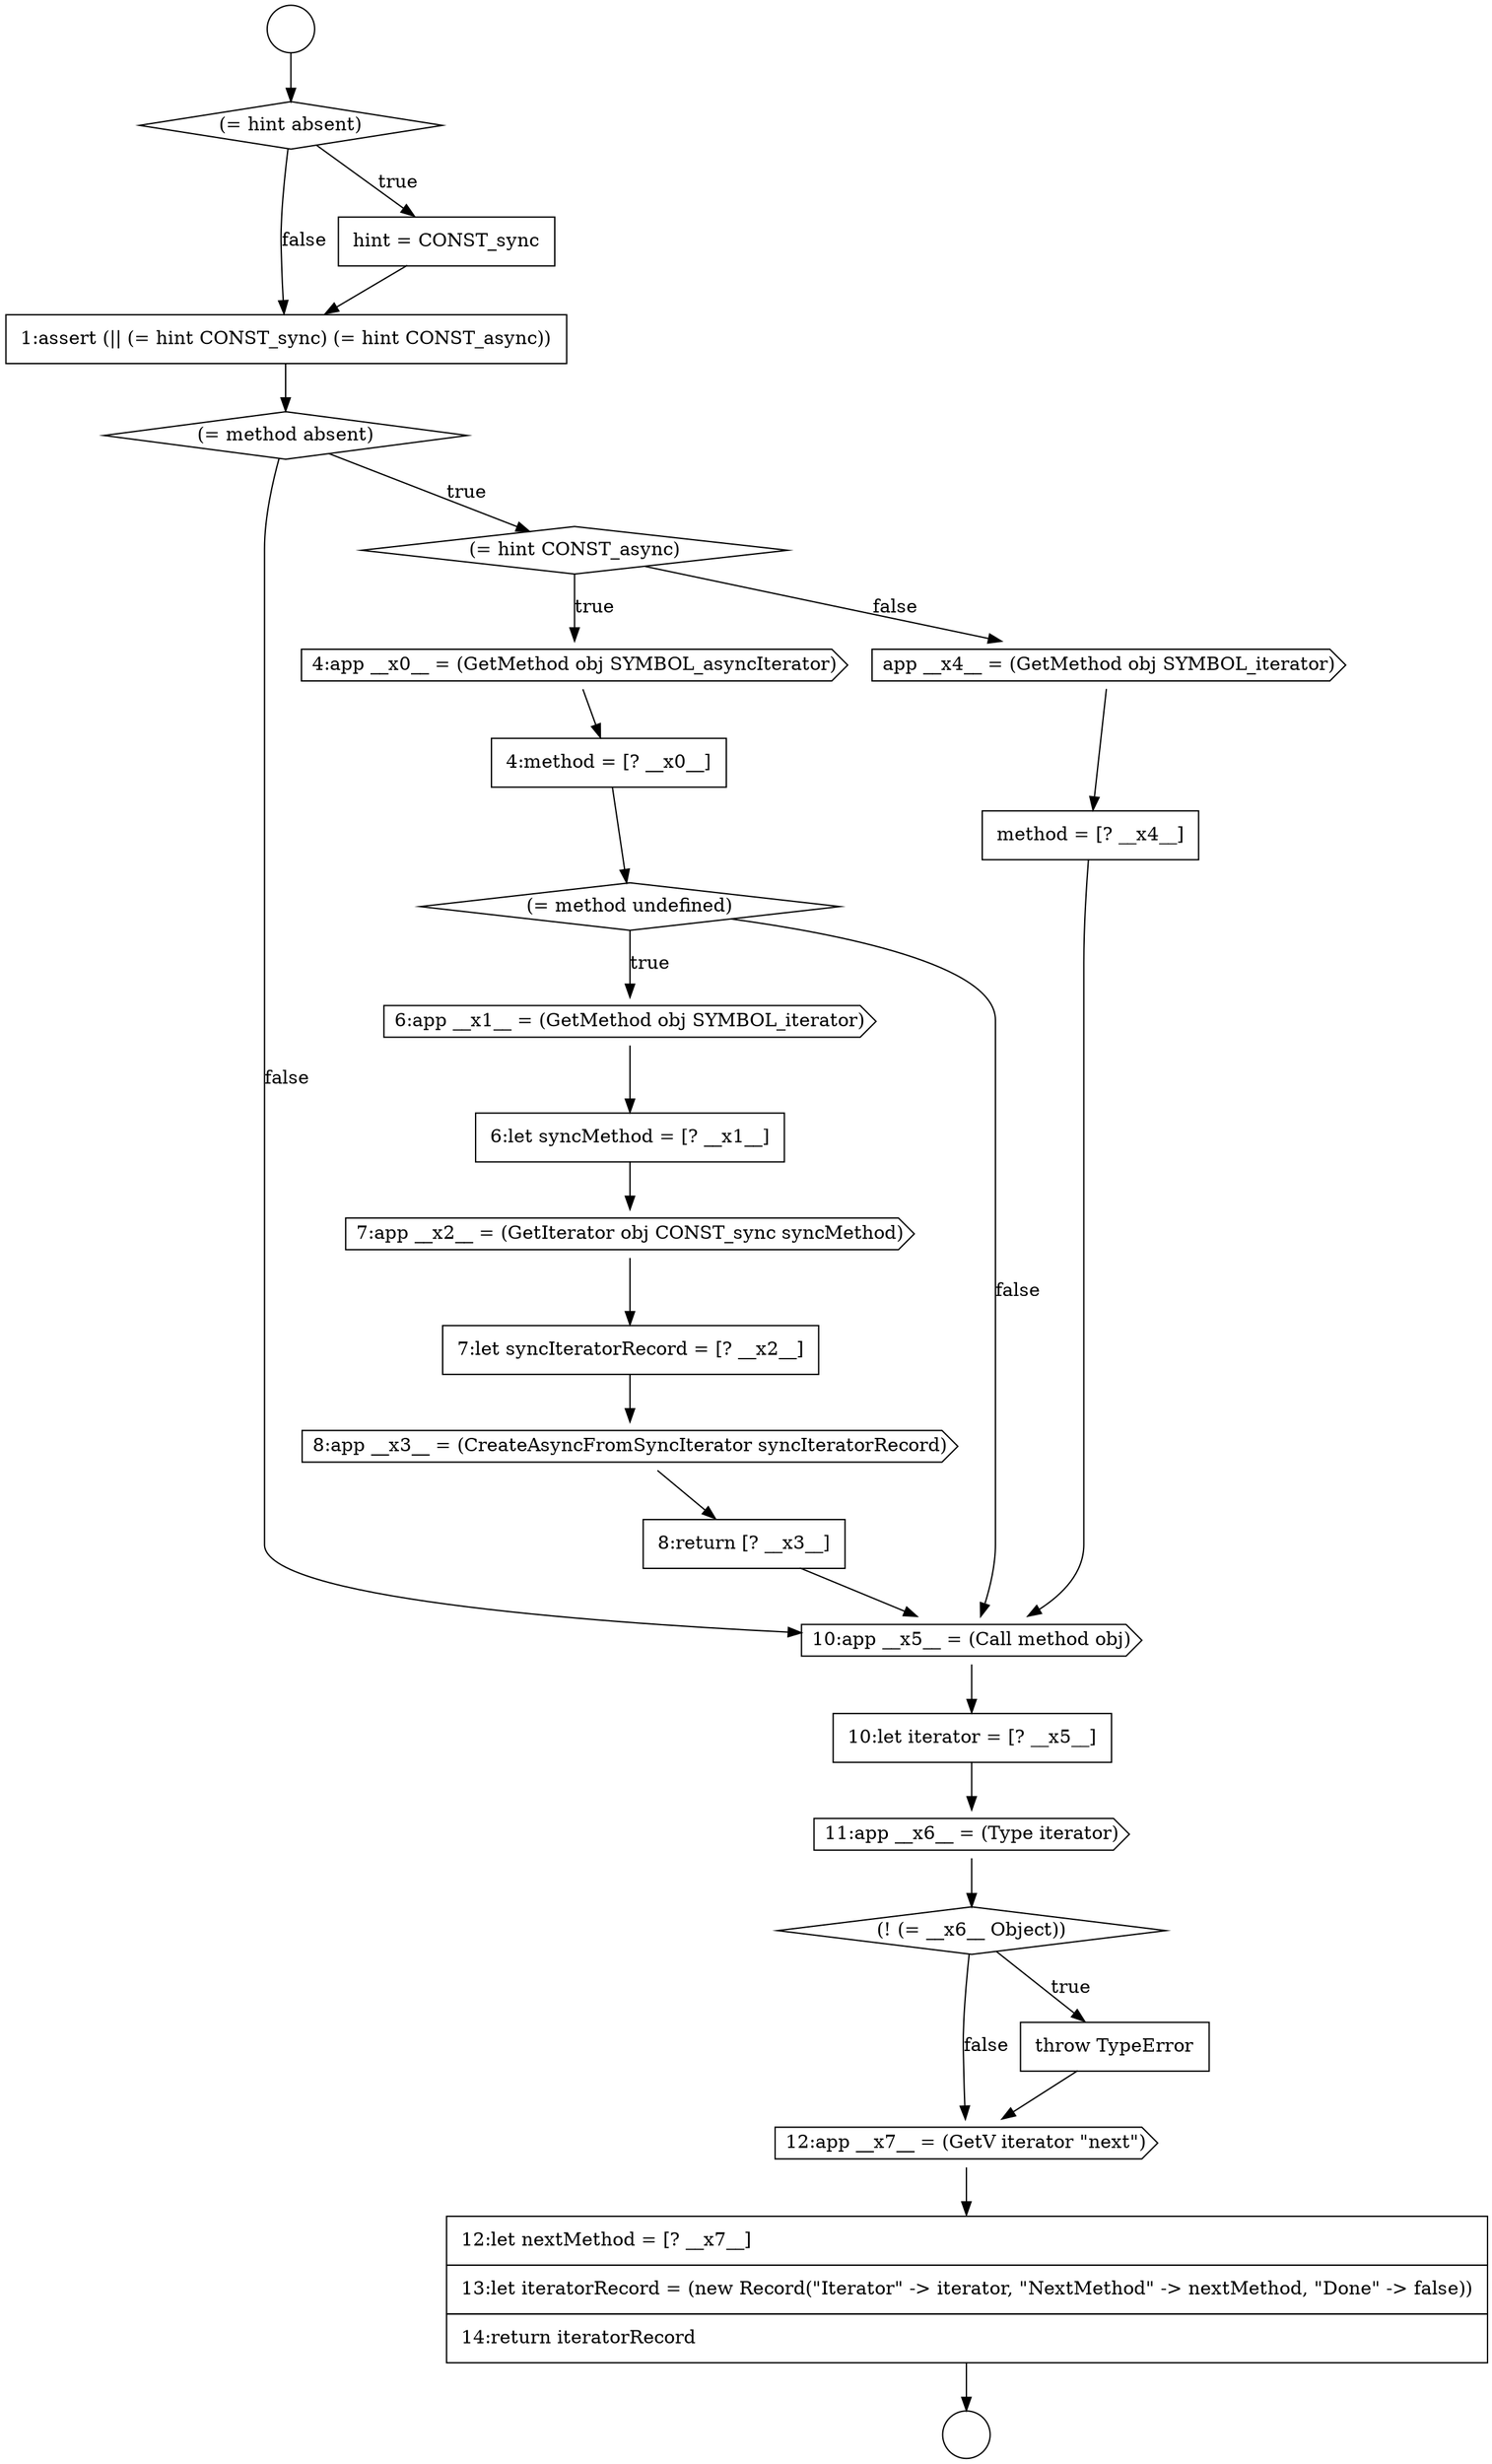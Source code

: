 digraph {
  node1095 [shape=circle label=" " color="black" fillcolor="white" style=filled]
  node1109 [shape=none, margin=0, label=<<font color="black">
    <table border="0" cellborder="1" cellspacing="0" cellpadding="10">
      <tr><td align="left">8:return [? __x3__]</td></tr>
    </table>
  </font>> color="black" fillcolor="white" style=filled]
  node1104 [shape=cds, label=<<font color="black">6:app __x1__ = (GetMethod obj SYMBOL_iterator)</font>> color="black" fillcolor="white" style=filled]
  node1106 [shape=cds, label=<<font color="black">7:app __x2__ = (GetIterator obj CONST_sync syncMethod)</font>> color="black" fillcolor="white" style=filled]
  node1103 [shape=diamond, label=<<font color="black">(= method undefined)</font>> color="black" fillcolor="white" style=filled]
  node1107 [shape=none, margin=0, label=<<font color="black">
    <table border="0" cellborder="1" cellspacing="0" cellpadding="10">
      <tr><td align="left">7:let syncIteratorRecord = [? __x2__]</td></tr>
    </table>
  </font>> color="black" fillcolor="white" style=filled]
  node1117 [shape=cds, label=<<font color="black">12:app __x7__ = (GetV iterator &quot;next&quot;)</font>> color="black" fillcolor="white" style=filled]
  node1112 [shape=cds, label=<<font color="black">10:app __x5__ = (Call method obj)</font>> color="black" fillcolor="white" style=filled]
  node1098 [shape=none, margin=0, label=<<font color="black">
    <table border="0" cellborder="1" cellspacing="0" cellpadding="10">
      <tr><td align="left">1:assert (|| (= hint CONST_sync) (= hint CONST_async))</td></tr>
    </table>
  </font>> color="black" fillcolor="white" style=filled]
  node1094 [shape=circle label=" " color="black" fillcolor="white" style=filled]
  node1108 [shape=cds, label=<<font color="black">8:app __x3__ = (CreateAsyncFromSyncIterator syncIteratorRecord)</font>> color="black" fillcolor="white" style=filled]
  node1101 [shape=cds, label=<<font color="black">4:app __x0__ = (GetMethod obj SYMBOL_asyncIterator)</font>> color="black" fillcolor="white" style=filled]
  node1105 [shape=none, margin=0, label=<<font color="black">
    <table border="0" cellborder="1" cellspacing="0" cellpadding="10">
      <tr><td align="left">6:let syncMethod = [? __x1__]</td></tr>
    </table>
  </font>> color="black" fillcolor="white" style=filled]
  node1110 [shape=cds, label=<<font color="black">app __x4__ = (GetMethod obj SYMBOL_iterator)</font>> color="black" fillcolor="white" style=filled]
  node1115 [shape=diamond, label=<<font color="black">(! (= __x6__ Object))</font>> color="black" fillcolor="white" style=filled]
  node1100 [shape=diamond, label=<<font color="black">(= hint CONST_async)</font>> color="black" fillcolor="white" style=filled]
  node1111 [shape=none, margin=0, label=<<font color="black">
    <table border="0" cellborder="1" cellspacing="0" cellpadding="10">
      <tr><td align="left">method = [? __x4__]</td></tr>
    </table>
  </font>> color="black" fillcolor="white" style=filled]
  node1096 [shape=diamond, label=<<font color="black">(= hint absent)</font>> color="black" fillcolor="white" style=filled]
  node1118 [shape=none, margin=0, label=<<font color="black">
    <table border="0" cellborder="1" cellspacing="0" cellpadding="10">
      <tr><td align="left">12:let nextMethod = [? __x7__]</td></tr>
      <tr><td align="left">13:let iteratorRecord = (new Record(&quot;Iterator&quot; -&gt; iterator, &quot;NextMethod&quot; -&gt; nextMethod, &quot;Done&quot; -&gt; false))</td></tr>
      <tr><td align="left">14:return iteratorRecord</td></tr>
    </table>
  </font>> color="black" fillcolor="white" style=filled]
  node1114 [shape=cds, label=<<font color="black">11:app __x6__ = (Type iterator)</font>> color="black" fillcolor="white" style=filled]
  node1099 [shape=diamond, label=<<font color="black">(= method absent)</font>> color="black" fillcolor="white" style=filled]
  node1113 [shape=none, margin=0, label=<<font color="black">
    <table border="0" cellborder="1" cellspacing="0" cellpadding="10">
      <tr><td align="left">10:let iterator = [? __x5__]</td></tr>
    </table>
  </font>> color="black" fillcolor="white" style=filled]
  node1102 [shape=none, margin=0, label=<<font color="black">
    <table border="0" cellborder="1" cellspacing="0" cellpadding="10">
      <tr><td align="left">4:method = [? __x0__]</td></tr>
    </table>
  </font>> color="black" fillcolor="white" style=filled]
  node1116 [shape=none, margin=0, label=<<font color="black">
    <table border="0" cellborder="1" cellspacing="0" cellpadding="10">
      <tr><td align="left">throw TypeError</td></tr>
    </table>
  </font>> color="black" fillcolor="white" style=filled]
  node1097 [shape=none, margin=0, label=<<font color="black">
    <table border="0" cellborder="1" cellspacing="0" cellpadding="10">
      <tr><td align="left">hint = CONST_sync</td></tr>
    </table>
  </font>> color="black" fillcolor="white" style=filled]
  node1094 -> node1096 [ color="black"]
  node1097 -> node1098 [ color="black"]
  node1115 -> node1116 [label=<<font color="black">true</font>> color="black"]
  node1115 -> node1117 [label=<<font color="black">false</font>> color="black"]
  node1108 -> node1109 [ color="black"]
  node1107 -> node1108 [ color="black"]
  node1117 -> node1118 [ color="black"]
  node1098 -> node1099 [ color="black"]
  node1096 -> node1097 [label=<<font color="black">true</font>> color="black"]
  node1096 -> node1098 [label=<<font color="black">false</font>> color="black"]
  node1113 -> node1114 [ color="black"]
  node1100 -> node1101 [label=<<font color="black">true</font>> color="black"]
  node1100 -> node1110 [label=<<font color="black">false</font>> color="black"]
  node1112 -> node1113 [ color="black"]
  node1109 -> node1112 [ color="black"]
  node1106 -> node1107 [ color="black"]
  node1118 -> node1095 [ color="black"]
  node1105 -> node1106 [ color="black"]
  node1099 -> node1100 [label=<<font color="black">true</font>> color="black"]
  node1099 -> node1112 [label=<<font color="black">false</font>> color="black"]
  node1102 -> node1103 [ color="black"]
  node1101 -> node1102 [ color="black"]
  node1111 -> node1112 [ color="black"]
  node1110 -> node1111 [ color="black"]
  node1103 -> node1104 [label=<<font color="black">true</font>> color="black"]
  node1103 -> node1112 [label=<<font color="black">false</font>> color="black"]
  node1104 -> node1105 [ color="black"]
  node1114 -> node1115 [ color="black"]
  node1116 -> node1117 [ color="black"]
}
